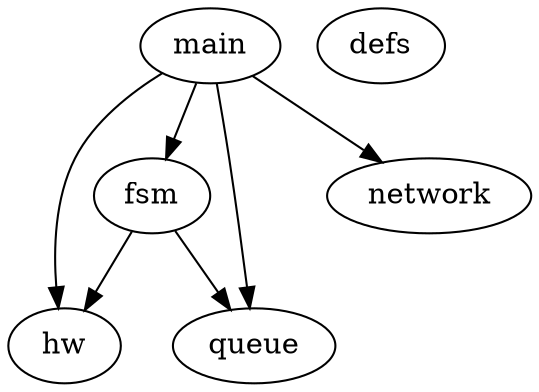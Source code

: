 digraph G {
	main -> hw;
	main -> fsm;
	main -> queue;
	main -> network;
	fsm -> hw;
	fsm -> queue;
	defs;
}